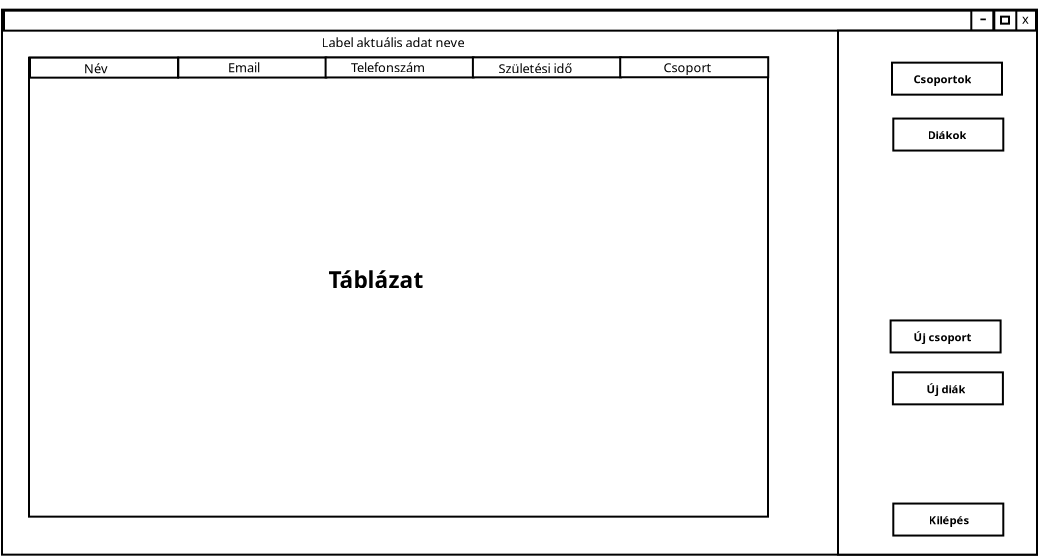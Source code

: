 <?xml version="1.0" encoding="UTF-8"?>
<dia:diagram xmlns:dia="http://www.lysator.liu.se/~alla/dia/">
  <dia:layer name="Háttér" visible="true" connectable="true" active="true">
    <dia:group>
      <dia:attribute name="meta">
        <dia:composite type="dict"/>
      </dia:attribute>
      <dia:attribute name="matrix"/>
      <dia:group>
        <dia:attribute name="meta">
          <dia:composite type="dict"/>
        </dia:attribute>
        <dia:attribute name="matrix"/>
        <dia:group>
          <dia:attribute name="meta">
            <dia:composite type="dict"/>
          </dia:attribute>
          <dia:attribute name="matrix"/>
          <dia:object type="Standard - Box" version="0" id="O0">
            <dia:attribute name="obj_pos">
              <dia:point val="1.6,0.9"/>
            </dia:attribute>
            <dia:attribute name="obj_bb">
              <dia:rectangle val="1.55,0.85;53.4,28.2"/>
            </dia:attribute>
            <dia:attribute name="elem_corner">
              <dia:point val="1.6,0.9"/>
            </dia:attribute>
            <dia:attribute name="elem_width">
              <dia:real val="51.75"/>
            </dia:attribute>
            <dia:attribute name="elem_height">
              <dia:real val="27.25"/>
            </dia:attribute>
            <dia:attribute name="show_background">
              <dia:boolean val="true"/>
            </dia:attribute>
          </dia:object>
          <dia:object type="Standard - Box" version="0" id="O1">
            <dia:attribute name="obj_pos">
              <dia:point val="1.7,0.95"/>
            </dia:attribute>
            <dia:attribute name="obj_bb">
              <dia:rectangle val="1.65,0.9;53.35,2"/>
            </dia:attribute>
            <dia:attribute name="elem_corner">
              <dia:point val="1.7,0.95"/>
            </dia:attribute>
            <dia:attribute name="elem_width">
              <dia:real val="51.6"/>
            </dia:attribute>
            <dia:attribute name="elem_height">
              <dia:real val="1"/>
            </dia:attribute>
            <dia:attribute name="show_background">
              <dia:boolean val="true"/>
            </dia:attribute>
          </dia:object>
        </dia:group>
        <dia:group>
          <dia:attribute name="meta">
            <dia:composite type="dict"/>
          </dia:attribute>
          <dia:attribute name="matrix"/>
          <dia:object type="Standard - Box" version="0" id="O2">
            <dia:attribute name="obj_pos">
              <dia:point val="52.2,0.95"/>
            </dia:attribute>
            <dia:attribute name="obj_bb">
              <dia:rectangle val="52.15,0.9;53.35,2"/>
            </dia:attribute>
            <dia:attribute name="elem_corner">
              <dia:point val="52.2,0.95"/>
            </dia:attribute>
            <dia:attribute name="elem_width">
              <dia:real val="1.1"/>
            </dia:attribute>
            <dia:attribute name="elem_height">
              <dia:real val="1"/>
            </dia:attribute>
            <dia:attribute name="show_background">
              <dia:boolean val="true"/>
            </dia:attribute>
          </dia:object>
          <dia:object type="Standard - Text" version="1" id="O3">
            <dia:attribute name="obj_pos">
              <dia:point val="52.6,1.6"/>
            </dia:attribute>
            <dia:attribute name="obj_bb">
              <dia:rectangle val="52.6,1.006;52.98,1.751"/>
            </dia:attribute>
            <dia:attribute name="text">
              <dia:composite type="text">
                <dia:attribute name="string">
                  <dia:string>#x#</dia:string>
                </dia:attribute>
                <dia:attribute name="font">
                  <dia:font family="sans" style="0" name="Helvetica"/>
                </dia:attribute>
                <dia:attribute name="height">
                  <dia:real val="0.8"/>
                </dia:attribute>
                <dia:attribute name="pos">
                  <dia:point val="52.6,1.6"/>
                </dia:attribute>
                <dia:attribute name="color">
                  <dia:color val="#000000ff"/>
                </dia:attribute>
                <dia:attribute name="alignment">
                  <dia:enum val="0"/>
                </dia:attribute>
              </dia:composite>
            </dia:attribute>
            <dia:attribute name="valign">
              <dia:enum val="3"/>
            </dia:attribute>
          </dia:object>
          <dia:object type="Standard - Box" version="0" id="O4">
            <dia:attribute name="obj_pos">
              <dia:point val="51.215,0.945"/>
            </dia:attribute>
            <dia:attribute name="obj_bb">
              <dia:rectangle val="51.165,0.895;52.365,1.995"/>
            </dia:attribute>
            <dia:attribute name="elem_corner">
              <dia:point val="51.215,0.945"/>
            </dia:attribute>
            <dia:attribute name="elem_width">
              <dia:real val="1.1"/>
            </dia:attribute>
            <dia:attribute name="elem_height">
              <dia:real val="1"/>
            </dia:attribute>
            <dia:attribute name="show_background">
              <dia:boolean val="true"/>
            </dia:attribute>
          </dia:object>
          <dia:object type="Standard - Box" version="0" id="O5">
            <dia:attribute name="obj_pos">
              <dia:point val="51.55,1.25"/>
            </dia:attribute>
            <dia:attribute name="obj_bb">
              <dia:rectangle val="51.5,1.2;52,1.65"/>
            </dia:attribute>
            <dia:attribute name="elem_corner">
              <dia:point val="51.55,1.25"/>
            </dia:attribute>
            <dia:attribute name="elem_width">
              <dia:real val="0.4"/>
            </dia:attribute>
            <dia:attribute name="elem_height">
              <dia:real val="0.35"/>
            </dia:attribute>
            <dia:attribute name="show_background">
              <dia:boolean val="true"/>
            </dia:attribute>
          </dia:object>
          <dia:object type="Standard - Box" version="0" id="O6">
            <dia:attribute name="obj_pos">
              <dia:point val="50.065,0.945"/>
            </dia:attribute>
            <dia:attribute name="obj_bb">
              <dia:rectangle val="50.015,0.895;51.215,1.995"/>
            </dia:attribute>
            <dia:attribute name="elem_corner">
              <dia:point val="50.065,0.945"/>
            </dia:attribute>
            <dia:attribute name="elem_width">
              <dia:real val="1.1"/>
            </dia:attribute>
            <dia:attribute name="elem_height">
              <dia:real val="1"/>
            </dia:attribute>
            <dia:attribute name="show_background">
              <dia:boolean val="true"/>
            </dia:attribute>
          </dia:object>
          <dia:object type="Standard - Text" version="1" id="O7">
            <dia:attribute name="obj_pos">
              <dia:point val="50.475,1.675"/>
            </dia:attribute>
            <dia:attribute name="obj_bb">
              <dia:rectangle val="50.475,0.627;50.883,1.941"/>
            </dia:attribute>
            <dia:attribute name="text">
              <dia:composite type="text">
                <dia:attribute name="string">
                  <dia:string>#-#</dia:string>
                </dia:attribute>
                <dia:attribute name="font">
                  <dia:font family="sans" style="0" name="Helvetica"/>
                </dia:attribute>
                <dia:attribute name="height">
                  <dia:real val="1.411"/>
                </dia:attribute>
                <dia:attribute name="pos">
                  <dia:point val="50.475,1.675"/>
                </dia:attribute>
                <dia:attribute name="color">
                  <dia:color val="#000000ff"/>
                </dia:attribute>
                <dia:attribute name="alignment">
                  <dia:enum val="0"/>
                </dia:attribute>
              </dia:composite>
            </dia:attribute>
            <dia:attribute name="valign">
              <dia:enum val="3"/>
            </dia:attribute>
          </dia:object>
        </dia:group>
      </dia:group>
      <dia:object type="Standard - Box" version="0" id="O8">
        <dia:attribute name="obj_pos">
          <dia:point val="43.4,1.95"/>
        </dia:attribute>
        <dia:attribute name="obj_bb">
          <dia:rectangle val="43.35,1.9;53.4,28.2"/>
        </dia:attribute>
        <dia:attribute name="elem_corner">
          <dia:point val="43.4,1.95"/>
        </dia:attribute>
        <dia:attribute name="elem_width">
          <dia:real val="9.95"/>
        </dia:attribute>
        <dia:attribute name="elem_height">
          <dia:real val="26.2"/>
        </dia:attribute>
        <dia:attribute name="show_background">
          <dia:boolean val="true"/>
        </dia:attribute>
      </dia:object>
    </dia:group>
    <dia:object type="Standard - Text" version="1" id="O9">
      <dia:attribute name="obj_pos">
        <dia:point val="17.575,2.775"/>
      </dia:attribute>
      <dia:attribute name="obj_bb">
        <dia:rectangle val="17.575,2.181;25.413,2.926"/>
      </dia:attribute>
      <dia:attribute name="text">
        <dia:composite type="text">
          <dia:attribute name="string">
            <dia:string>#Label aktuális adat neve#</dia:string>
          </dia:attribute>
          <dia:attribute name="font">
            <dia:font family="sans" style="0" name="Helvetica"/>
          </dia:attribute>
          <dia:attribute name="height">
            <dia:real val="0.8"/>
          </dia:attribute>
          <dia:attribute name="pos">
            <dia:point val="17.575,2.775"/>
          </dia:attribute>
          <dia:attribute name="color">
            <dia:color val="#000000ff"/>
          </dia:attribute>
          <dia:attribute name="alignment">
            <dia:enum val="0"/>
          </dia:attribute>
        </dia:composite>
      </dia:attribute>
      <dia:attribute name="valign">
        <dia:enum val="3"/>
      </dia:attribute>
    </dia:object>
    <dia:group>
      <dia:attribute name="meta">
        <dia:composite type="dict"/>
      </dia:attribute>
      <dia:attribute name="matrix"/>
      <dia:object type="Standard - Box" version="0" id="O10">
        <dia:attribute name="obj_pos">
          <dia:point val="46.1,3.55"/>
        </dia:attribute>
        <dia:attribute name="obj_bb">
          <dia:rectangle val="46.05,3.5;51.65,5.2"/>
        </dia:attribute>
        <dia:attribute name="elem_corner">
          <dia:point val="46.1,3.55"/>
        </dia:attribute>
        <dia:attribute name="elem_width">
          <dia:real val="5.5"/>
        </dia:attribute>
        <dia:attribute name="elem_height">
          <dia:real val="1.6"/>
        </dia:attribute>
        <dia:attribute name="show_background">
          <dia:boolean val="true"/>
        </dia:attribute>
      </dia:object>
      <dia:object type="Standard - Text" version="1" id="O11">
        <dia:attribute name="obj_pos">
          <dia:point val="47.175,4.575"/>
        </dia:attribute>
        <dia:attribute name="obj_bb">
          <dia:rectangle val="47.175,4.051;50.426,4.708"/>
        </dia:attribute>
        <dia:attribute name="text">
          <dia:composite type="text">
            <dia:attribute name="string">
              <dia:string>#Csoportok#</dia:string>
            </dia:attribute>
            <dia:attribute name="font">
              <dia:font family="sans" style="80" name="Helvetica-Bold"/>
            </dia:attribute>
            <dia:attribute name="height">
              <dia:real val="0.706"/>
            </dia:attribute>
            <dia:attribute name="pos">
              <dia:point val="47.175,4.575"/>
            </dia:attribute>
            <dia:attribute name="color">
              <dia:color val="#000000ff"/>
            </dia:attribute>
            <dia:attribute name="alignment">
              <dia:enum val="0"/>
            </dia:attribute>
          </dia:composite>
        </dia:attribute>
        <dia:attribute name="valign">
          <dia:enum val="3"/>
        </dia:attribute>
      </dia:object>
    </dia:group>
    <dia:group>
      <dia:attribute name="meta">
        <dia:composite type="dict"/>
      </dia:attribute>
      <dia:attribute name="matrix"/>
      <dia:object type="Standard - Box" version="0" id="O12">
        <dia:attribute name="obj_pos">
          <dia:point val="46.165,6.345"/>
        </dia:attribute>
        <dia:attribute name="obj_bb">
          <dia:rectangle val="46.115,6.295;51.715,7.995"/>
        </dia:attribute>
        <dia:attribute name="elem_corner">
          <dia:point val="46.165,6.345"/>
        </dia:attribute>
        <dia:attribute name="elem_width">
          <dia:real val="5.5"/>
        </dia:attribute>
        <dia:attribute name="elem_height">
          <dia:real val="1.6"/>
        </dia:attribute>
        <dia:attribute name="show_background">
          <dia:boolean val="true"/>
        </dia:attribute>
      </dia:object>
      <dia:object type="Standard - Text" version="1" id="O13">
        <dia:attribute name="obj_pos">
          <dia:point val="47.875,7.375"/>
        </dia:attribute>
        <dia:attribute name="obj_bb">
          <dia:rectangle val="47.875,6.851;50.049,7.508"/>
        </dia:attribute>
        <dia:attribute name="text">
          <dia:composite type="text">
            <dia:attribute name="string">
              <dia:string>#Diákok#</dia:string>
            </dia:attribute>
            <dia:attribute name="font">
              <dia:font family="sans" style="80" name="Helvetica-Bold"/>
            </dia:attribute>
            <dia:attribute name="height">
              <dia:real val="0.706"/>
            </dia:attribute>
            <dia:attribute name="pos">
              <dia:point val="47.875,7.375"/>
            </dia:attribute>
            <dia:attribute name="color">
              <dia:color val="#000000ff"/>
            </dia:attribute>
            <dia:attribute name="alignment">
              <dia:enum val="0"/>
            </dia:attribute>
          </dia:composite>
        </dia:attribute>
        <dia:attribute name="valign">
          <dia:enum val="3"/>
        </dia:attribute>
      </dia:object>
    </dia:group>
    <dia:group>
      <dia:attribute name="meta">
        <dia:composite type="dict"/>
      </dia:attribute>
      <dia:attribute name="matrix"/>
      <dia:object type="Standard - Box" version="0" id="O14">
        <dia:attribute name="obj_pos">
          <dia:point val="46.03,16.44"/>
        </dia:attribute>
        <dia:attribute name="obj_bb">
          <dia:rectangle val="45.98,16.39;51.58,18.09"/>
        </dia:attribute>
        <dia:attribute name="elem_corner">
          <dia:point val="46.03,16.44"/>
        </dia:attribute>
        <dia:attribute name="elem_width">
          <dia:real val="5.5"/>
        </dia:attribute>
        <dia:attribute name="elem_height">
          <dia:real val="1.6"/>
        </dia:attribute>
        <dia:attribute name="show_background">
          <dia:boolean val="true"/>
        </dia:attribute>
      </dia:object>
      <dia:object type="Standard - Text" version="1" id="O15">
        <dia:attribute name="obj_pos">
          <dia:point val="47.175,17.475"/>
        </dia:attribute>
        <dia:attribute name="obj_bb">
          <dia:rectangle val="47.175,16.951;50.42,17.608"/>
        </dia:attribute>
        <dia:attribute name="text">
          <dia:composite type="text">
            <dia:attribute name="string">
              <dia:string>#Új csoport#</dia:string>
            </dia:attribute>
            <dia:attribute name="font">
              <dia:font family="sans" style="80" name="Helvetica-Bold"/>
            </dia:attribute>
            <dia:attribute name="height">
              <dia:real val="0.706"/>
            </dia:attribute>
            <dia:attribute name="pos">
              <dia:point val="47.175,17.475"/>
            </dia:attribute>
            <dia:attribute name="color">
              <dia:color val="#000000ff"/>
            </dia:attribute>
            <dia:attribute name="alignment">
              <dia:enum val="0"/>
            </dia:attribute>
          </dia:composite>
        </dia:attribute>
        <dia:attribute name="valign">
          <dia:enum val="3"/>
        </dia:attribute>
      </dia:object>
    </dia:group>
    <dia:group>
      <dia:attribute name="meta">
        <dia:composite type="dict"/>
      </dia:attribute>
      <dia:attribute name="matrix"/>
      <dia:object type="Standard - Box" version="0" id="O16">
        <dia:attribute name="obj_pos">
          <dia:point val="46.145,19.035"/>
        </dia:attribute>
        <dia:attribute name="obj_bb">
          <dia:rectangle val="46.095,18.985;51.695,20.685"/>
        </dia:attribute>
        <dia:attribute name="elem_corner">
          <dia:point val="46.145,19.035"/>
        </dia:attribute>
        <dia:attribute name="elem_width">
          <dia:real val="5.5"/>
        </dia:attribute>
        <dia:attribute name="elem_height">
          <dia:real val="1.6"/>
        </dia:attribute>
        <dia:attribute name="show_background">
          <dia:boolean val="true"/>
        </dia:attribute>
      </dia:object>
      <dia:object type="Standard - Text" version="1" id="O17">
        <dia:attribute name="obj_pos">
          <dia:point val="47.825,20.075"/>
        </dia:attribute>
        <dia:attribute name="obj_bb">
          <dia:rectangle val="47.825,19.551;50.036,20.208"/>
        </dia:attribute>
        <dia:attribute name="text">
          <dia:composite type="text">
            <dia:attribute name="string">
              <dia:string>#Új diák#</dia:string>
            </dia:attribute>
            <dia:attribute name="font">
              <dia:font family="sans" style="80" name="Helvetica-Bold"/>
            </dia:attribute>
            <dia:attribute name="height">
              <dia:real val="0.706"/>
            </dia:attribute>
            <dia:attribute name="pos">
              <dia:point val="47.825,20.075"/>
            </dia:attribute>
            <dia:attribute name="color">
              <dia:color val="#000000ff"/>
            </dia:attribute>
            <dia:attribute name="alignment">
              <dia:enum val="0"/>
            </dia:attribute>
          </dia:composite>
        </dia:attribute>
        <dia:attribute name="valign">
          <dia:enum val="3"/>
        </dia:attribute>
      </dia:object>
    </dia:group>
    <dia:group>
      <dia:attribute name="meta">
        <dia:composite type="dict"/>
      </dia:attribute>
      <dia:attribute name="matrix"/>
      <dia:object type="Standard - Box" version="0" id="O18">
        <dia:attribute name="obj_pos">
          <dia:point val="46.165,25.595"/>
        </dia:attribute>
        <dia:attribute name="obj_bb">
          <dia:rectangle val="46.115,25.545;51.715,27.245"/>
        </dia:attribute>
        <dia:attribute name="elem_corner">
          <dia:point val="46.165,25.595"/>
        </dia:attribute>
        <dia:attribute name="elem_width">
          <dia:real val="5.5"/>
        </dia:attribute>
        <dia:attribute name="elem_height">
          <dia:real val="1.6"/>
        </dia:attribute>
        <dia:attribute name="show_background">
          <dia:boolean val="true"/>
        </dia:attribute>
      </dia:object>
      <dia:object type="Standard - Text" version="1" id="O19">
        <dia:attribute name="obj_pos">
          <dia:point val="47.925,26.625"/>
        </dia:attribute>
        <dia:attribute name="obj_bb">
          <dia:rectangle val="47.925,26.101;50.252,26.758"/>
        </dia:attribute>
        <dia:attribute name="text">
          <dia:composite type="text">
            <dia:attribute name="string">
              <dia:string>#Kilépés#</dia:string>
            </dia:attribute>
            <dia:attribute name="font">
              <dia:font family="sans" style="80" name="Helvetica-Bold"/>
            </dia:attribute>
            <dia:attribute name="height">
              <dia:real val="0.706"/>
            </dia:attribute>
            <dia:attribute name="pos">
              <dia:point val="47.925,26.625"/>
            </dia:attribute>
            <dia:attribute name="color">
              <dia:color val="#000000ff"/>
            </dia:attribute>
            <dia:attribute name="alignment">
              <dia:enum val="0"/>
            </dia:attribute>
          </dia:composite>
        </dia:attribute>
        <dia:attribute name="valign">
          <dia:enum val="3"/>
        </dia:attribute>
      </dia:object>
    </dia:group>
    <dia:group>
      <dia:attribute name="meta">
        <dia:composite type="dict"/>
      </dia:attribute>
      <dia:attribute name="matrix"/>
      <dia:group>
        <dia:attribute name="meta">
          <dia:composite type="dict"/>
        </dia:attribute>
        <dia:attribute name="matrix"/>
        <dia:object type="Standard - Box" version="0" id="O20">
          <dia:attribute name="obj_pos">
            <dia:point val="2.95,3.3"/>
          </dia:attribute>
          <dia:attribute name="obj_bb">
            <dia:rectangle val="2.9,3.25;39.95,26.3"/>
          </dia:attribute>
          <dia:attribute name="elem_corner">
            <dia:point val="2.95,3.3"/>
          </dia:attribute>
          <dia:attribute name="elem_width">
            <dia:real val="36.95"/>
          </dia:attribute>
          <dia:attribute name="elem_height">
            <dia:real val="22.95"/>
          </dia:attribute>
          <dia:attribute name="show_background">
            <dia:boolean val="true"/>
          </dia:attribute>
        </dia:object>
        <dia:group>
          <dia:attribute name="meta">
            <dia:composite type="dict"/>
          </dia:attribute>
          <dia:attribute name="matrix"/>
          <dia:object type="Standard - Box" version="0" id="O21">
            <dia:attribute name="obj_pos">
              <dia:point val="3,3.3"/>
            </dia:attribute>
            <dia:attribute name="obj_bb">
              <dia:rectangle val="2.95,3.25;10.45,4.35"/>
            </dia:attribute>
            <dia:attribute name="elem_corner">
              <dia:point val="3,3.3"/>
            </dia:attribute>
            <dia:attribute name="elem_width">
              <dia:real val="7.4"/>
            </dia:attribute>
            <dia:attribute name="elem_height">
              <dia:real val="1.0"/>
            </dia:attribute>
            <dia:attribute name="show_background">
              <dia:boolean val="true"/>
            </dia:attribute>
          </dia:object>
          <dia:object type="Standard - Box" version="0" id="O22">
            <dia:attribute name="obj_pos">
              <dia:point val="10.415,3.295"/>
            </dia:attribute>
            <dia:attribute name="obj_bb">
              <dia:rectangle val="10.365,3.245;17.865,4.345"/>
            </dia:attribute>
            <dia:attribute name="elem_corner">
              <dia:point val="10.415,3.295"/>
            </dia:attribute>
            <dia:attribute name="elem_width">
              <dia:real val="7.4"/>
            </dia:attribute>
            <dia:attribute name="elem_height">
              <dia:real val="1.0"/>
            </dia:attribute>
            <dia:attribute name="show_background">
              <dia:boolean val="true"/>
            </dia:attribute>
          </dia:object>
          <dia:object type="Standard - Box" version="0" id="O23">
            <dia:attribute name="obj_pos">
              <dia:point val="17.78,3.29"/>
            </dia:attribute>
            <dia:attribute name="obj_bb">
              <dia:rectangle val="17.73,3.24;25.23,4.34"/>
            </dia:attribute>
            <dia:attribute name="elem_corner">
              <dia:point val="17.78,3.29"/>
            </dia:attribute>
            <dia:attribute name="elem_width">
              <dia:real val="7.4"/>
            </dia:attribute>
            <dia:attribute name="elem_height">
              <dia:real val="1.0"/>
            </dia:attribute>
            <dia:attribute name="show_background">
              <dia:boolean val="true"/>
            </dia:attribute>
          </dia:object>
          <dia:object type="Standard - Box" version="0" id="O24">
            <dia:attribute name="obj_pos">
              <dia:point val="25.145,3.285"/>
            </dia:attribute>
            <dia:attribute name="obj_bb">
              <dia:rectangle val="25.095,3.235;32.595,4.335"/>
            </dia:attribute>
            <dia:attribute name="elem_corner">
              <dia:point val="25.145,3.285"/>
            </dia:attribute>
            <dia:attribute name="elem_width">
              <dia:real val="7.4"/>
            </dia:attribute>
            <dia:attribute name="elem_height">
              <dia:real val="1.0"/>
            </dia:attribute>
            <dia:attribute name="show_background">
              <dia:boolean val="true"/>
            </dia:attribute>
          </dia:object>
          <dia:object type="Standard - Box" version="0" id="O25">
            <dia:attribute name="obj_pos">
              <dia:point val="32.51,3.28"/>
            </dia:attribute>
            <dia:attribute name="obj_bb">
              <dia:rectangle val="32.46,3.23;39.96,4.33"/>
            </dia:attribute>
            <dia:attribute name="elem_corner">
              <dia:point val="32.51,3.28"/>
            </dia:attribute>
            <dia:attribute name="elem_width">
              <dia:real val="7.4"/>
            </dia:attribute>
            <dia:attribute name="elem_height">
              <dia:real val="1.0"/>
            </dia:attribute>
            <dia:attribute name="show_background">
              <dia:boolean val="true"/>
            </dia:attribute>
          </dia:object>
        </dia:group>
      </dia:group>
      <dia:object type="Standard - Text" version="1" id="O26">
        <dia:attribute name="obj_pos">
          <dia:point val="5.7,4.075"/>
        </dia:attribute>
        <dia:attribute name="obj_bb">
          <dia:rectangle val="5.7,3.481;6.947,4.226"/>
        </dia:attribute>
        <dia:attribute name="text">
          <dia:composite type="text">
            <dia:attribute name="string">
              <dia:string>#Név#</dia:string>
            </dia:attribute>
            <dia:attribute name="font">
              <dia:font family="sans" style="0" name="Helvetica"/>
            </dia:attribute>
            <dia:attribute name="height">
              <dia:real val="0.8"/>
            </dia:attribute>
            <dia:attribute name="pos">
              <dia:point val="5.7,4.075"/>
            </dia:attribute>
            <dia:attribute name="color">
              <dia:color val="#000000ff"/>
            </dia:attribute>
            <dia:attribute name="alignment">
              <dia:enum val="0"/>
            </dia:attribute>
          </dia:composite>
        </dia:attribute>
        <dia:attribute name="valign">
          <dia:enum val="3"/>
        </dia:attribute>
      </dia:object>
      <dia:object type="Standard - Text" version="1" id="O27">
        <dia:attribute name="obj_pos">
          <dia:point val="12.9,4.025"/>
        </dia:attribute>
        <dia:attribute name="obj_bb">
          <dia:rectangle val="12.9,3.431;14.675,4.176"/>
        </dia:attribute>
        <dia:attribute name="text">
          <dia:composite type="text">
            <dia:attribute name="string">
              <dia:string>#Email#</dia:string>
            </dia:attribute>
            <dia:attribute name="font">
              <dia:font family="sans" style="0" name="Helvetica"/>
            </dia:attribute>
            <dia:attribute name="height">
              <dia:real val="0.8"/>
            </dia:attribute>
            <dia:attribute name="pos">
              <dia:point val="12.9,4.025"/>
            </dia:attribute>
            <dia:attribute name="color">
              <dia:color val="#000000ff"/>
            </dia:attribute>
            <dia:attribute name="alignment">
              <dia:enum val="0"/>
            </dia:attribute>
          </dia:composite>
        </dia:attribute>
        <dia:attribute name="valign">
          <dia:enum val="3"/>
        </dia:attribute>
      </dia:object>
      <dia:object type="Standard - Text" version="1" id="O28">
        <dia:attribute name="obj_pos">
          <dia:point val="19.05,4.025"/>
        </dia:attribute>
        <dia:attribute name="obj_bb">
          <dia:rectangle val="19.05,3.431;23,4.176"/>
        </dia:attribute>
        <dia:attribute name="text">
          <dia:composite type="text">
            <dia:attribute name="string">
              <dia:string>#Telefonszám#</dia:string>
            </dia:attribute>
            <dia:attribute name="font">
              <dia:font family="sans" style="0" name="Helvetica"/>
            </dia:attribute>
            <dia:attribute name="height">
              <dia:real val="0.8"/>
            </dia:attribute>
            <dia:attribute name="pos">
              <dia:point val="19.05,4.025"/>
            </dia:attribute>
            <dia:attribute name="color">
              <dia:color val="#000000ff"/>
            </dia:attribute>
            <dia:attribute name="alignment">
              <dia:enum val="0"/>
            </dia:attribute>
          </dia:composite>
        </dia:attribute>
        <dia:attribute name="valign">
          <dia:enum val="3"/>
        </dia:attribute>
      </dia:object>
      <dia:object type="Standard - Text" version="1" id="O29">
        <dia:attribute name="obj_pos">
          <dia:point val="26.425,4.075"/>
        </dia:attribute>
        <dia:attribute name="obj_bb">
          <dia:rectangle val="26.425,3.481;30.47,4.226"/>
        </dia:attribute>
        <dia:attribute name="text">
          <dia:composite type="text">
            <dia:attribute name="string">
              <dia:string>#Születési idő#</dia:string>
            </dia:attribute>
            <dia:attribute name="font">
              <dia:font family="sans" style="0" name="Helvetica"/>
            </dia:attribute>
            <dia:attribute name="height">
              <dia:real val="0.8"/>
            </dia:attribute>
            <dia:attribute name="pos">
              <dia:point val="26.425,4.075"/>
            </dia:attribute>
            <dia:attribute name="color">
              <dia:color val="#000000ff"/>
            </dia:attribute>
            <dia:attribute name="alignment">
              <dia:enum val="0"/>
            </dia:attribute>
          </dia:composite>
        </dia:attribute>
        <dia:attribute name="valign">
          <dia:enum val="3"/>
        </dia:attribute>
      </dia:object>
      <dia:object type="Standard - Text" version="1" id="O30">
        <dia:attribute name="obj_pos">
          <dia:point val="34.675,4.025"/>
        </dia:attribute>
        <dia:attribute name="obj_bb">
          <dia:rectangle val="34.675,3.431;37.157,4.176"/>
        </dia:attribute>
        <dia:attribute name="text">
          <dia:composite type="text">
            <dia:attribute name="string">
              <dia:string>#Csoport#</dia:string>
            </dia:attribute>
            <dia:attribute name="font">
              <dia:font family="sans" style="0" name="Helvetica"/>
            </dia:attribute>
            <dia:attribute name="height">
              <dia:real val="0.8"/>
            </dia:attribute>
            <dia:attribute name="pos">
              <dia:point val="34.675,4.025"/>
            </dia:attribute>
            <dia:attribute name="color">
              <dia:color val="#000000ff"/>
            </dia:attribute>
            <dia:attribute name="alignment">
              <dia:enum val="0"/>
            </dia:attribute>
          </dia:composite>
        </dia:attribute>
        <dia:attribute name="valign">
          <dia:enum val="3"/>
        </dia:attribute>
      </dia:object>
    </dia:group>
    <dia:object type="Standard - Text" version="1" id="O31">
      <dia:attribute name="obj_pos">
        <dia:point val="17.925,14.825"/>
      </dia:attribute>
      <dia:attribute name="obj_bb">
        <dia:rectangle val="17.925,13.777;23.23,15.091"/>
      </dia:attribute>
      <dia:attribute name="text">
        <dia:composite type="text">
          <dia:attribute name="string">
            <dia:string>#Táblázat#</dia:string>
          </dia:attribute>
          <dia:attribute name="font">
            <dia:font family="sans" style="80" name="Helvetica-Bold"/>
          </dia:attribute>
          <dia:attribute name="height">
            <dia:real val="1.411"/>
          </dia:attribute>
          <dia:attribute name="pos">
            <dia:point val="17.925,14.825"/>
          </dia:attribute>
          <dia:attribute name="color">
            <dia:color val="#000000ff"/>
          </dia:attribute>
          <dia:attribute name="alignment">
            <dia:enum val="0"/>
          </dia:attribute>
        </dia:composite>
      </dia:attribute>
      <dia:attribute name="valign">
        <dia:enum val="3"/>
      </dia:attribute>
    </dia:object>
  </dia:layer>
</dia:diagram>
